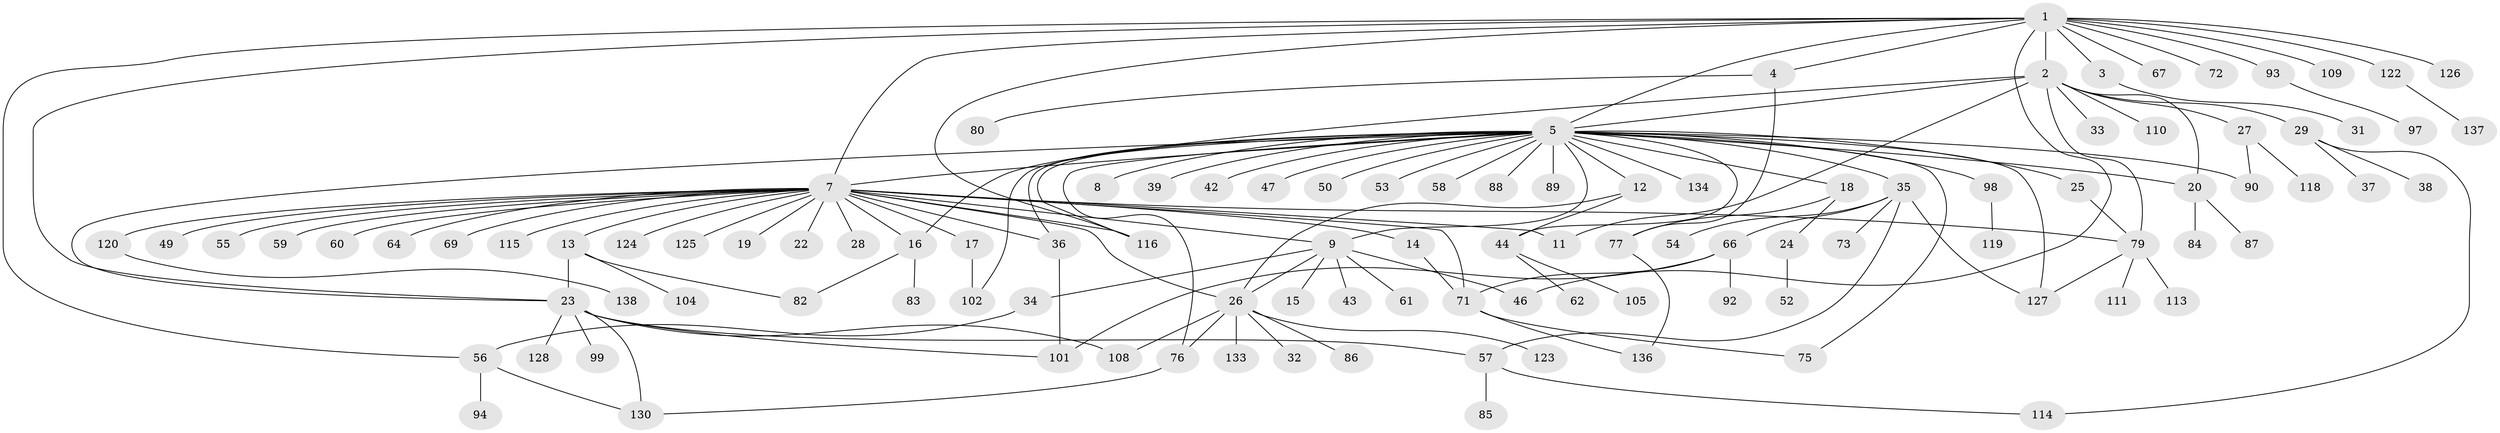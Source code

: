 // Generated by graph-tools (version 1.1) at 2025/51/02/27/25 19:51:54]
// undirected, 108 vertices, 143 edges
graph export_dot {
graph [start="1"]
  node [color=gray90,style=filled];
  1 [super="+45"];
  2 [super="+139"];
  3;
  4 [super="+95"];
  5 [super="+6"];
  7 [super="+10"];
  8;
  9 [super="+40"];
  11;
  12 [super="+121"];
  13 [super="+21"];
  14;
  15;
  16 [super="+78"];
  17;
  18 [super="+129"];
  19;
  20 [super="+30"];
  22 [super="+51"];
  23 [super="+48"];
  24;
  25 [super="+135"];
  26 [super="+65"];
  27 [super="+41"];
  28;
  29 [super="+100"];
  31;
  32;
  33;
  34;
  35 [super="+63"];
  36;
  37;
  38;
  39;
  42;
  43 [super="+74"];
  44;
  46 [super="+68"];
  47;
  49;
  50;
  52;
  53;
  54;
  55;
  56 [super="+112"];
  57 [super="+70"];
  58;
  59;
  60;
  61;
  62;
  64;
  66 [super="+107"];
  67;
  69;
  71 [super="+103"];
  72;
  73;
  75;
  76 [super="+81"];
  77 [super="+132"];
  79 [super="+96"];
  80;
  82 [super="+106"];
  83;
  84;
  85 [super="+91"];
  86;
  87;
  88;
  89;
  90;
  92;
  93;
  94;
  97;
  98;
  99;
  101;
  102;
  104;
  105;
  108 [super="+117"];
  109;
  110;
  111;
  113;
  114;
  115;
  116;
  118;
  119;
  120;
  122;
  123;
  124;
  125;
  126;
  127;
  128;
  130 [super="+131"];
  133;
  134;
  136;
  137;
  138;
  1 -- 2;
  1 -- 3;
  1 -- 4;
  1 -- 23;
  1 -- 46;
  1 -- 56;
  1 -- 67;
  1 -- 72;
  1 -- 93;
  1 -- 109;
  1 -- 116;
  1 -- 122;
  1 -- 126;
  1 -- 7;
  1 -- 5;
  2 -- 5;
  2 -- 11;
  2 -- 20;
  2 -- 27 [weight=2];
  2 -- 29;
  2 -- 33;
  2 -- 110;
  2 -- 79;
  2 -- 16;
  3 -- 31;
  4 -- 77;
  4 -- 80;
  5 -- 12;
  5 -- 20;
  5 -- 35;
  5 -- 42;
  5 -- 58;
  5 -- 75;
  5 -- 90;
  5 -- 127;
  5 -- 134;
  5 -- 7;
  5 -- 8;
  5 -- 9;
  5 -- 76;
  5 -- 18;
  5 -- 23;
  5 -- 88;
  5 -- 89;
  5 -- 25;
  5 -- 98;
  5 -- 36;
  5 -- 102;
  5 -- 39;
  5 -- 44;
  5 -- 47;
  5 -- 50;
  5 -- 116;
  5 -- 53;
  7 -- 11;
  7 -- 13;
  7 -- 14;
  7 -- 16;
  7 -- 19;
  7 -- 22;
  7 -- 26;
  7 -- 28;
  7 -- 36;
  7 -- 49;
  7 -- 55;
  7 -- 60;
  7 -- 64;
  7 -- 115;
  7 -- 124;
  7 -- 69;
  7 -- 79;
  7 -- 17;
  7 -- 116;
  7 -- 120;
  7 -- 59;
  7 -- 125;
  7 -- 71;
  7 -- 9;
  9 -- 15;
  9 -- 26;
  9 -- 34;
  9 -- 46;
  9 -- 61;
  9 -- 43;
  12 -- 44;
  12 -- 26;
  13 -- 104;
  13 -- 82;
  13 -- 23;
  14 -- 71;
  16 -- 83;
  16 -- 82;
  17 -- 102;
  18 -- 24;
  18 -- 77;
  20 -- 84;
  20 -- 87;
  23 -- 57;
  23 -- 101;
  23 -- 108;
  23 -- 128;
  23 -- 99;
  23 -- 130;
  24 -- 52;
  25 -- 79;
  26 -- 32;
  26 -- 76;
  26 -- 123;
  26 -- 133;
  26 -- 108;
  26 -- 86;
  27 -- 90;
  27 -- 118;
  29 -- 37;
  29 -- 38;
  29 -- 114;
  34 -- 56;
  35 -- 54;
  35 -- 57;
  35 -- 66;
  35 -- 73;
  35 -- 127;
  36 -- 101;
  44 -- 62;
  44 -- 105;
  56 -- 94;
  56 -- 130;
  57 -- 85;
  57 -- 114;
  66 -- 92;
  66 -- 101;
  66 -- 71;
  71 -- 75;
  71 -- 136;
  76 -- 130;
  77 -- 136;
  79 -- 111;
  79 -- 113;
  79 -- 127;
  93 -- 97;
  98 -- 119;
  120 -- 138;
  122 -- 137;
}

